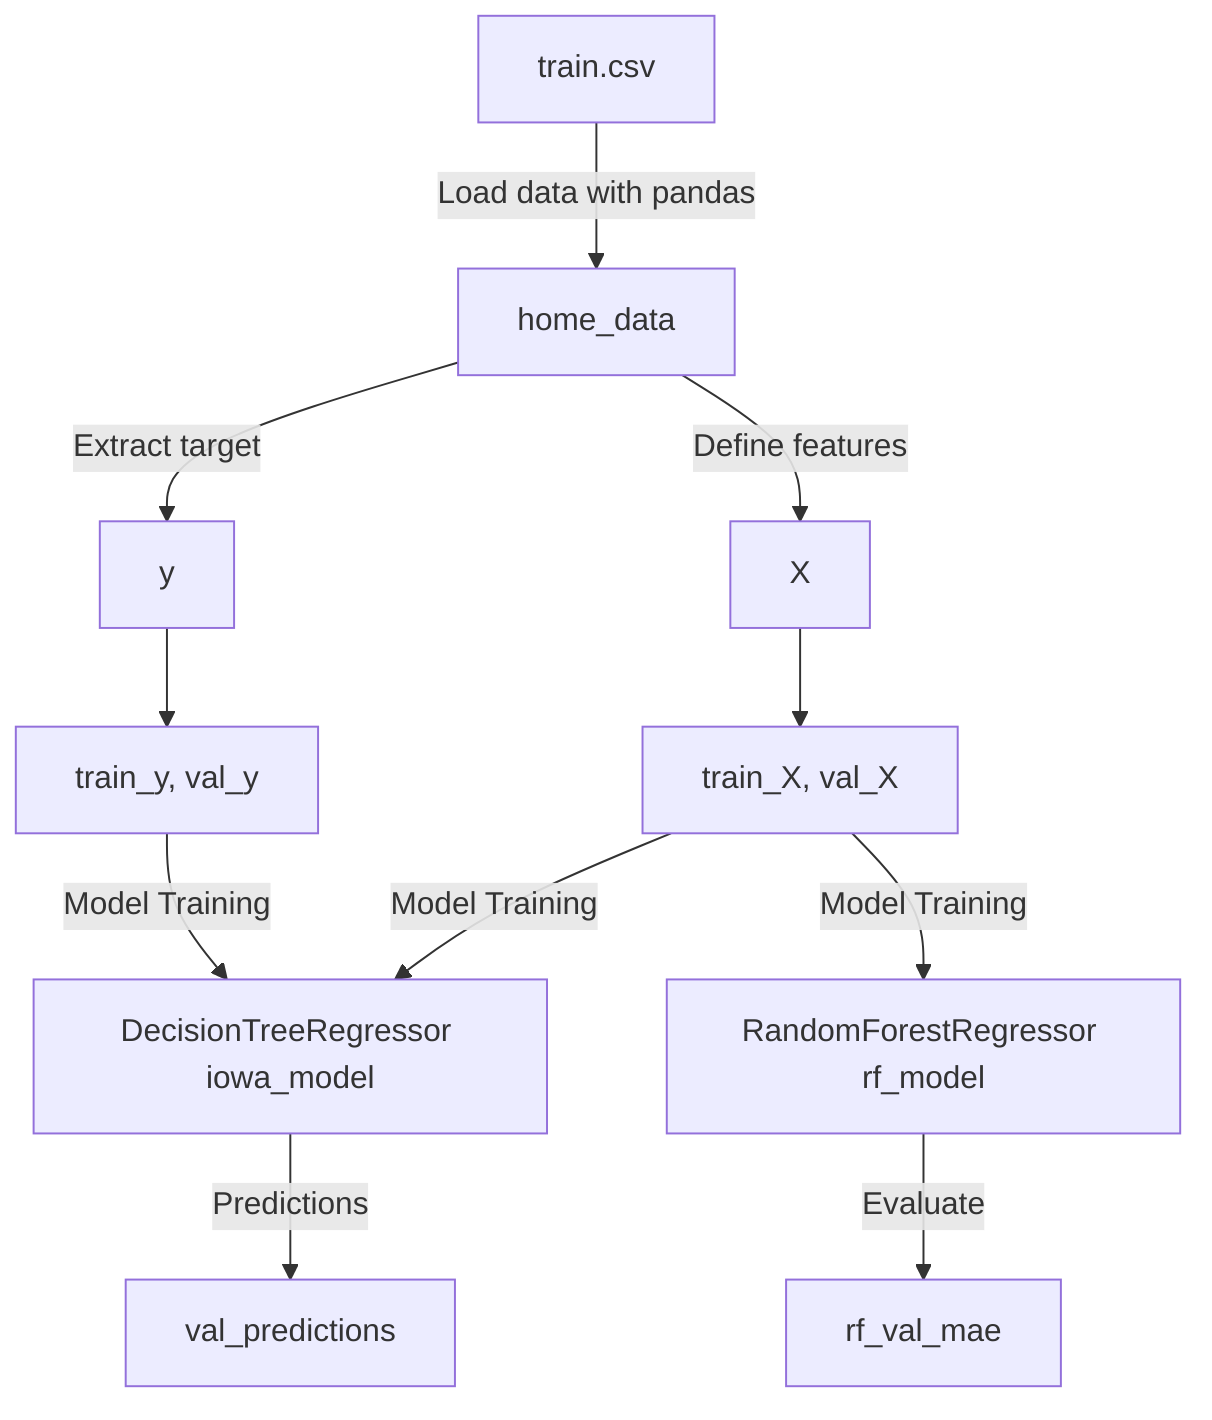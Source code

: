 flowchart TD
    A["train.csv"] -->|"Load data with pandas"| B["home_data"]
    %% home_data loaded from train.csv

    B -->|"Extract target"| C["y"]
    B -->|"Define features"| D["X"]
    %% y and X are derived from home_data

    C --> E["train_y, val_y"]
    D --> F["train_X, val_X"]
    %% train_test_split generates train and validation sets

    E -->|"Model Training"| G["DecisionTreeRegressor iowa_model"]
    F -->|"Model Training"| G
    F -->|"Model Training"| H["RandomForestRegressor rf_model"]
    %% Models are trained on training data

    G -->|"Predictions"| I["val_predictions"]
    H -->|"Evaluate"| J["rf_val_mae"]
    %% Predictions and evaluation on validation data